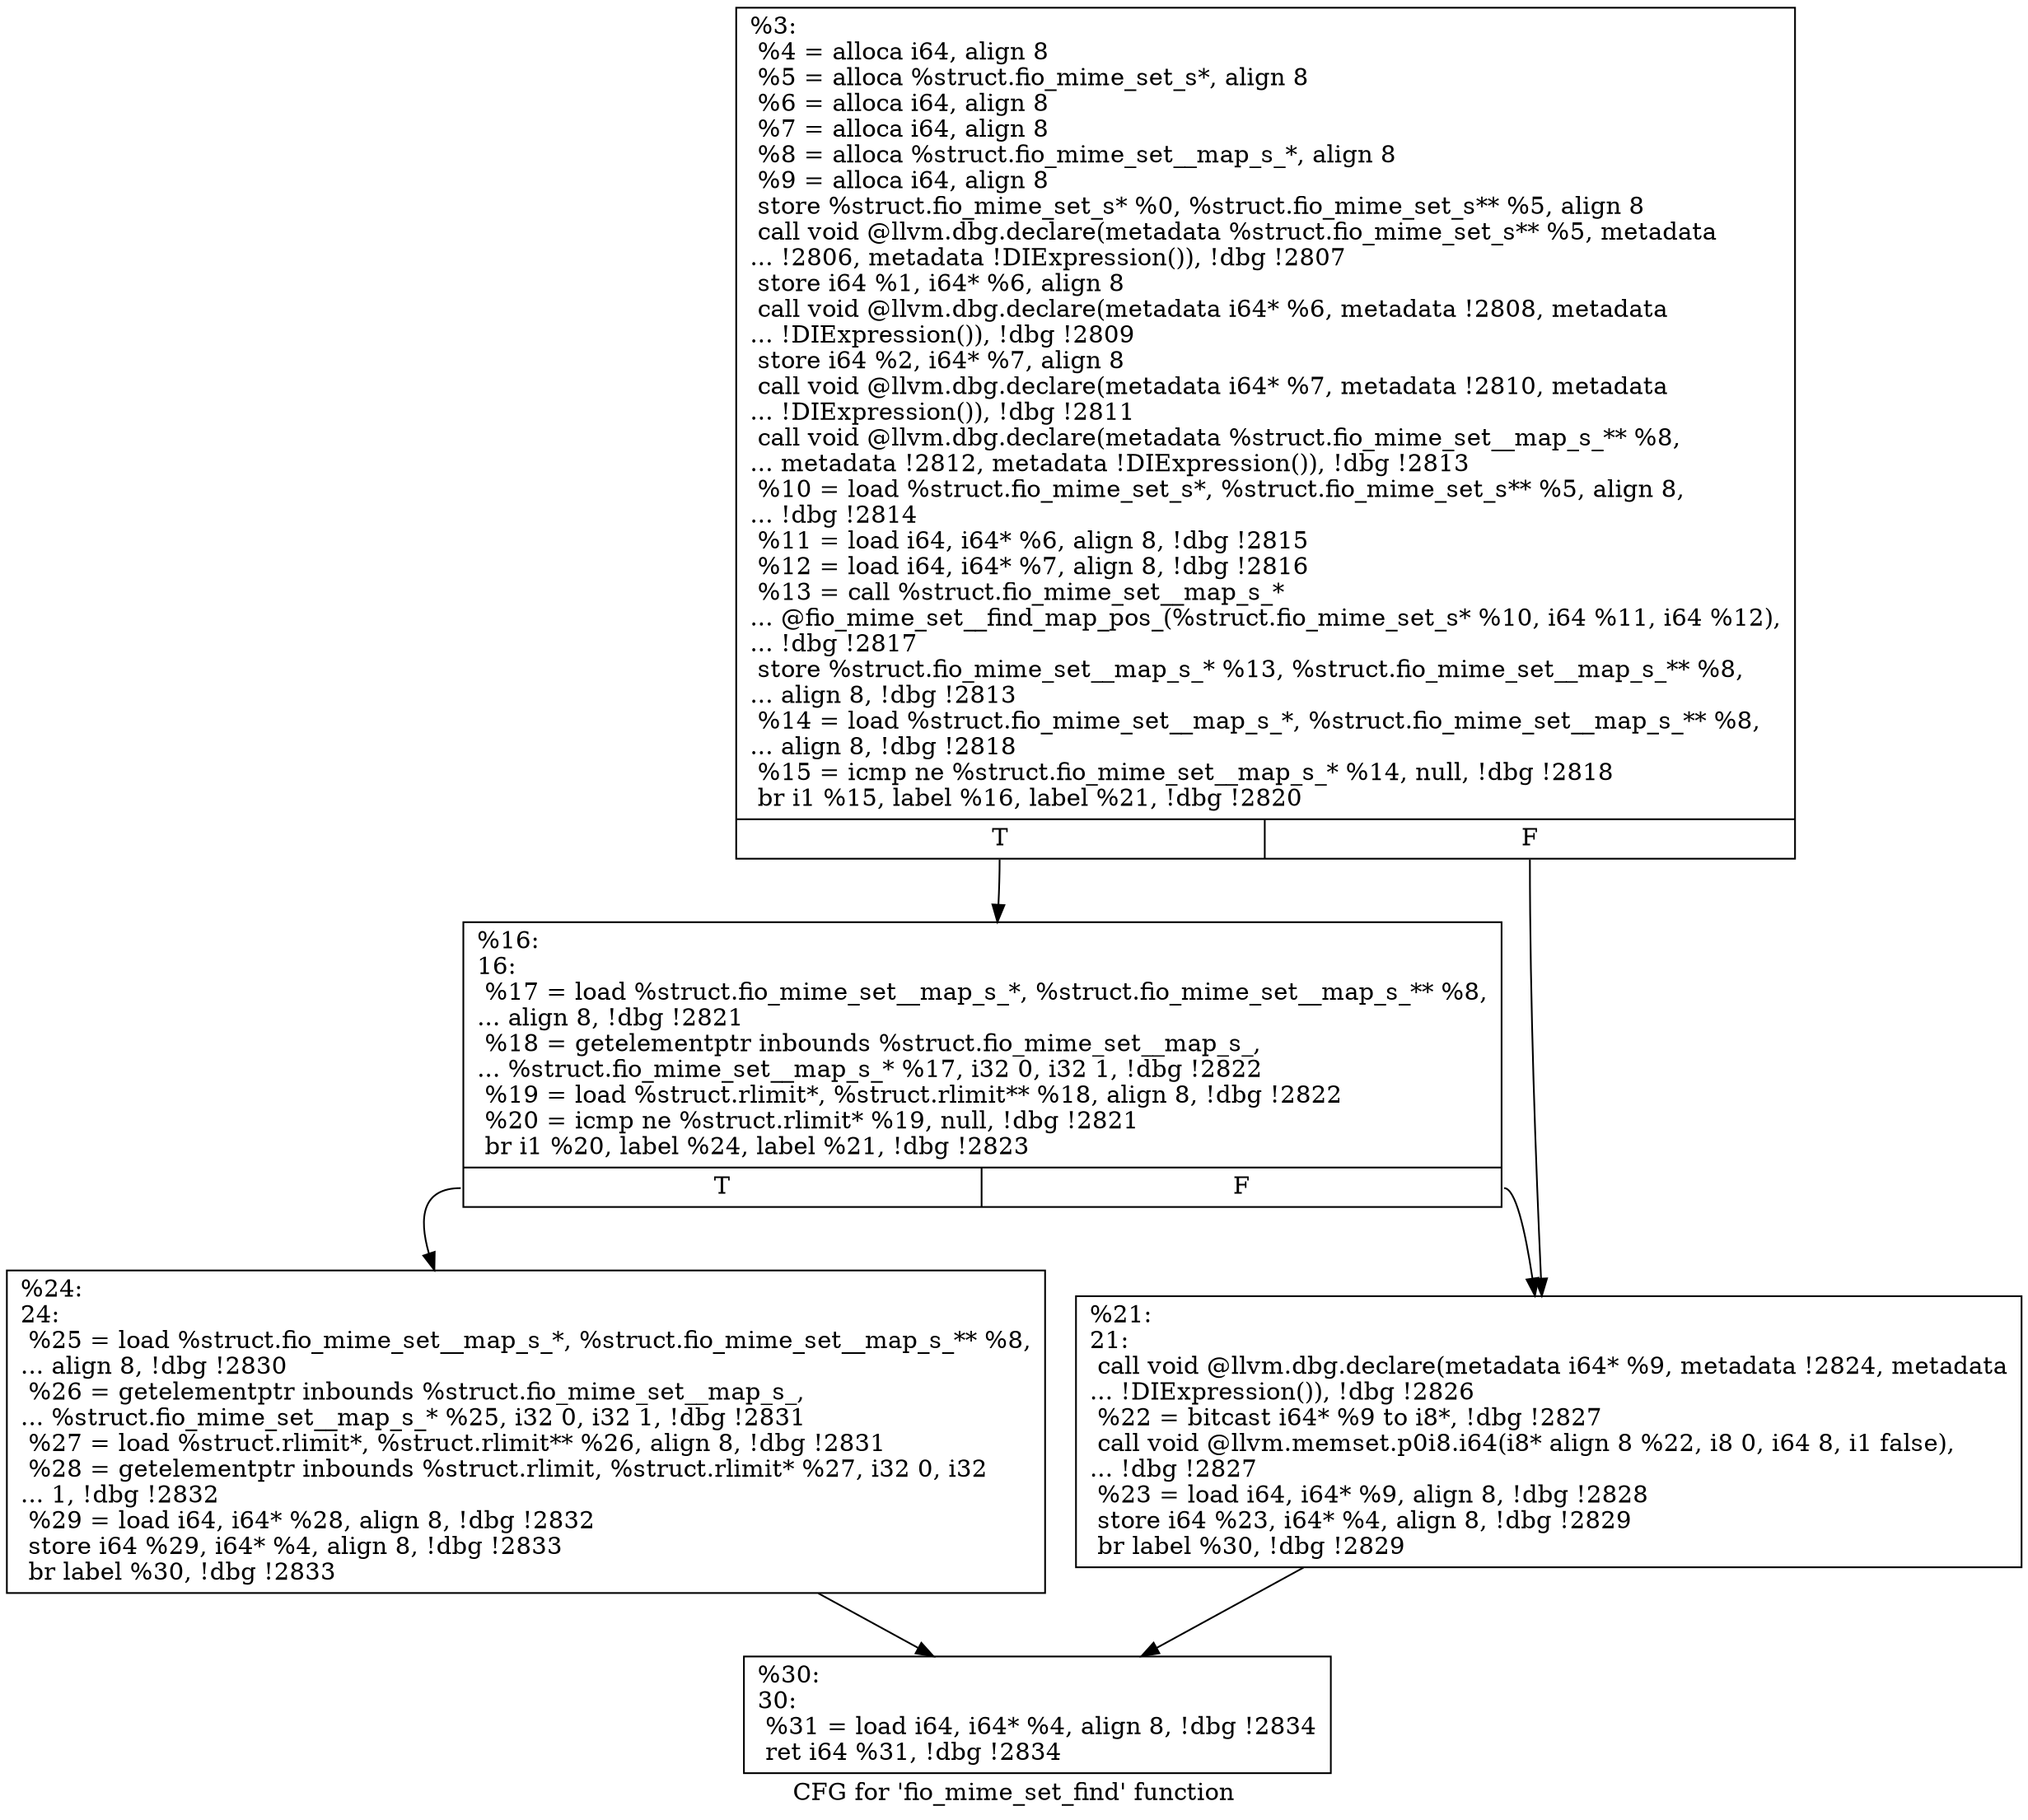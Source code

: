 digraph "CFG for 'fio_mime_set_find' function" {
	label="CFG for 'fio_mime_set_find' function";

	Node0x5568522e40f0 [shape=record,label="{%3:\l  %4 = alloca i64, align 8\l  %5 = alloca %struct.fio_mime_set_s*, align 8\l  %6 = alloca i64, align 8\l  %7 = alloca i64, align 8\l  %8 = alloca %struct.fio_mime_set__map_s_*, align 8\l  %9 = alloca i64, align 8\l  store %struct.fio_mime_set_s* %0, %struct.fio_mime_set_s** %5, align 8\l  call void @llvm.dbg.declare(metadata %struct.fio_mime_set_s** %5, metadata\l... !2806, metadata !DIExpression()), !dbg !2807\l  store i64 %1, i64* %6, align 8\l  call void @llvm.dbg.declare(metadata i64* %6, metadata !2808, metadata\l... !DIExpression()), !dbg !2809\l  store i64 %2, i64* %7, align 8\l  call void @llvm.dbg.declare(metadata i64* %7, metadata !2810, metadata\l... !DIExpression()), !dbg !2811\l  call void @llvm.dbg.declare(metadata %struct.fio_mime_set__map_s_** %8,\l... metadata !2812, metadata !DIExpression()), !dbg !2813\l  %10 = load %struct.fio_mime_set_s*, %struct.fio_mime_set_s** %5, align 8,\l... !dbg !2814\l  %11 = load i64, i64* %6, align 8, !dbg !2815\l  %12 = load i64, i64* %7, align 8, !dbg !2816\l  %13 = call %struct.fio_mime_set__map_s_*\l... @fio_mime_set__find_map_pos_(%struct.fio_mime_set_s* %10, i64 %11, i64 %12),\l... !dbg !2817\l  store %struct.fio_mime_set__map_s_* %13, %struct.fio_mime_set__map_s_** %8,\l... align 8, !dbg !2813\l  %14 = load %struct.fio_mime_set__map_s_*, %struct.fio_mime_set__map_s_** %8,\l... align 8, !dbg !2818\l  %15 = icmp ne %struct.fio_mime_set__map_s_* %14, null, !dbg !2818\l  br i1 %15, label %16, label %21, !dbg !2820\l|{<s0>T|<s1>F}}"];
	Node0x5568522e40f0:s0 -> Node0x5568522e4f30;
	Node0x5568522e40f0:s1 -> Node0x5568522e4f80;
	Node0x5568522e4f30 [shape=record,label="{%16:\l16:                                               \l  %17 = load %struct.fio_mime_set__map_s_*, %struct.fio_mime_set__map_s_** %8,\l... align 8, !dbg !2821\l  %18 = getelementptr inbounds %struct.fio_mime_set__map_s_,\l... %struct.fio_mime_set__map_s_* %17, i32 0, i32 1, !dbg !2822\l  %19 = load %struct.rlimit*, %struct.rlimit** %18, align 8, !dbg !2822\l  %20 = icmp ne %struct.rlimit* %19, null, !dbg !2821\l  br i1 %20, label %24, label %21, !dbg !2823\l|{<s0>T|<s1>F}}"];
	Node0x5568522e4f30:s0 -> Node0x5568522e4fd0;
	Node0x5568522e4f30:s1 -> Node0x5568522e4f80;
	Node0x5568522e4f80 [shape=record,label="{%21:\l21:                                               \l  call void @llvm.dbg.declare(metadata i64* %9, metadata !2824, metadata\l... !DIExpression()), !dbg !2826\l  %22 = bitcast i64* %9 to i8*, !dbg !2827\l  call void @llvm.memset.p0i8.i64(i8* align 8 %22, i8 0, i64 8, i1 false),\l... !dbg !2827\l  %23 = load i64, i64* %9, align 8, !dbg !2828\l  store i64 %23, i64* %4, align 8, !dbg !2829\l  br label %30, !dbg !2829\l}"];
	Node0x5568522e4f80 -> Node0x5568522e5020;
	Node0x5568522e4fd0 [shape=record,label="{%24:\l24:                                               \l  %25 = load %struct.fio_mime_set__map_s_*, %struct.fio_mime_set__map_s_** %8,\l... align 8, !dbg !2830\l  %26 = getelementptr inbounds %struct.fio_mime_set__map_s_,\l... %struct.fio_mime_set__map_s_* %25, i32 0, i32 1, !dbg !2831\l  %27 = load %struct.rlimit*, %struct.rlimit** %26, align 8, !dbg !2831\l  %28 = getelementptr inbounds %struct.rlimit, %struct.rlimit* %27, i32 0, i32\l... 1, !dbg !2832\l  %29 = load i64, i64* %28, align 8, !dbg !2832\l  store i64 %29, i64* %4, align 8, !dbg !2833\l  br label %30, !dbg !2833\l}"];
	Node0x5568522e4fd0 -> Node0x5568522e5020;
	Node0x5568522e5020 [shape=record,label="{%30:\l30:                                               \l  %31 = load i64, i64* %4, align 8, !dbg !2834\l  ret i64 %31, !dbg !2834\l}"];
}
